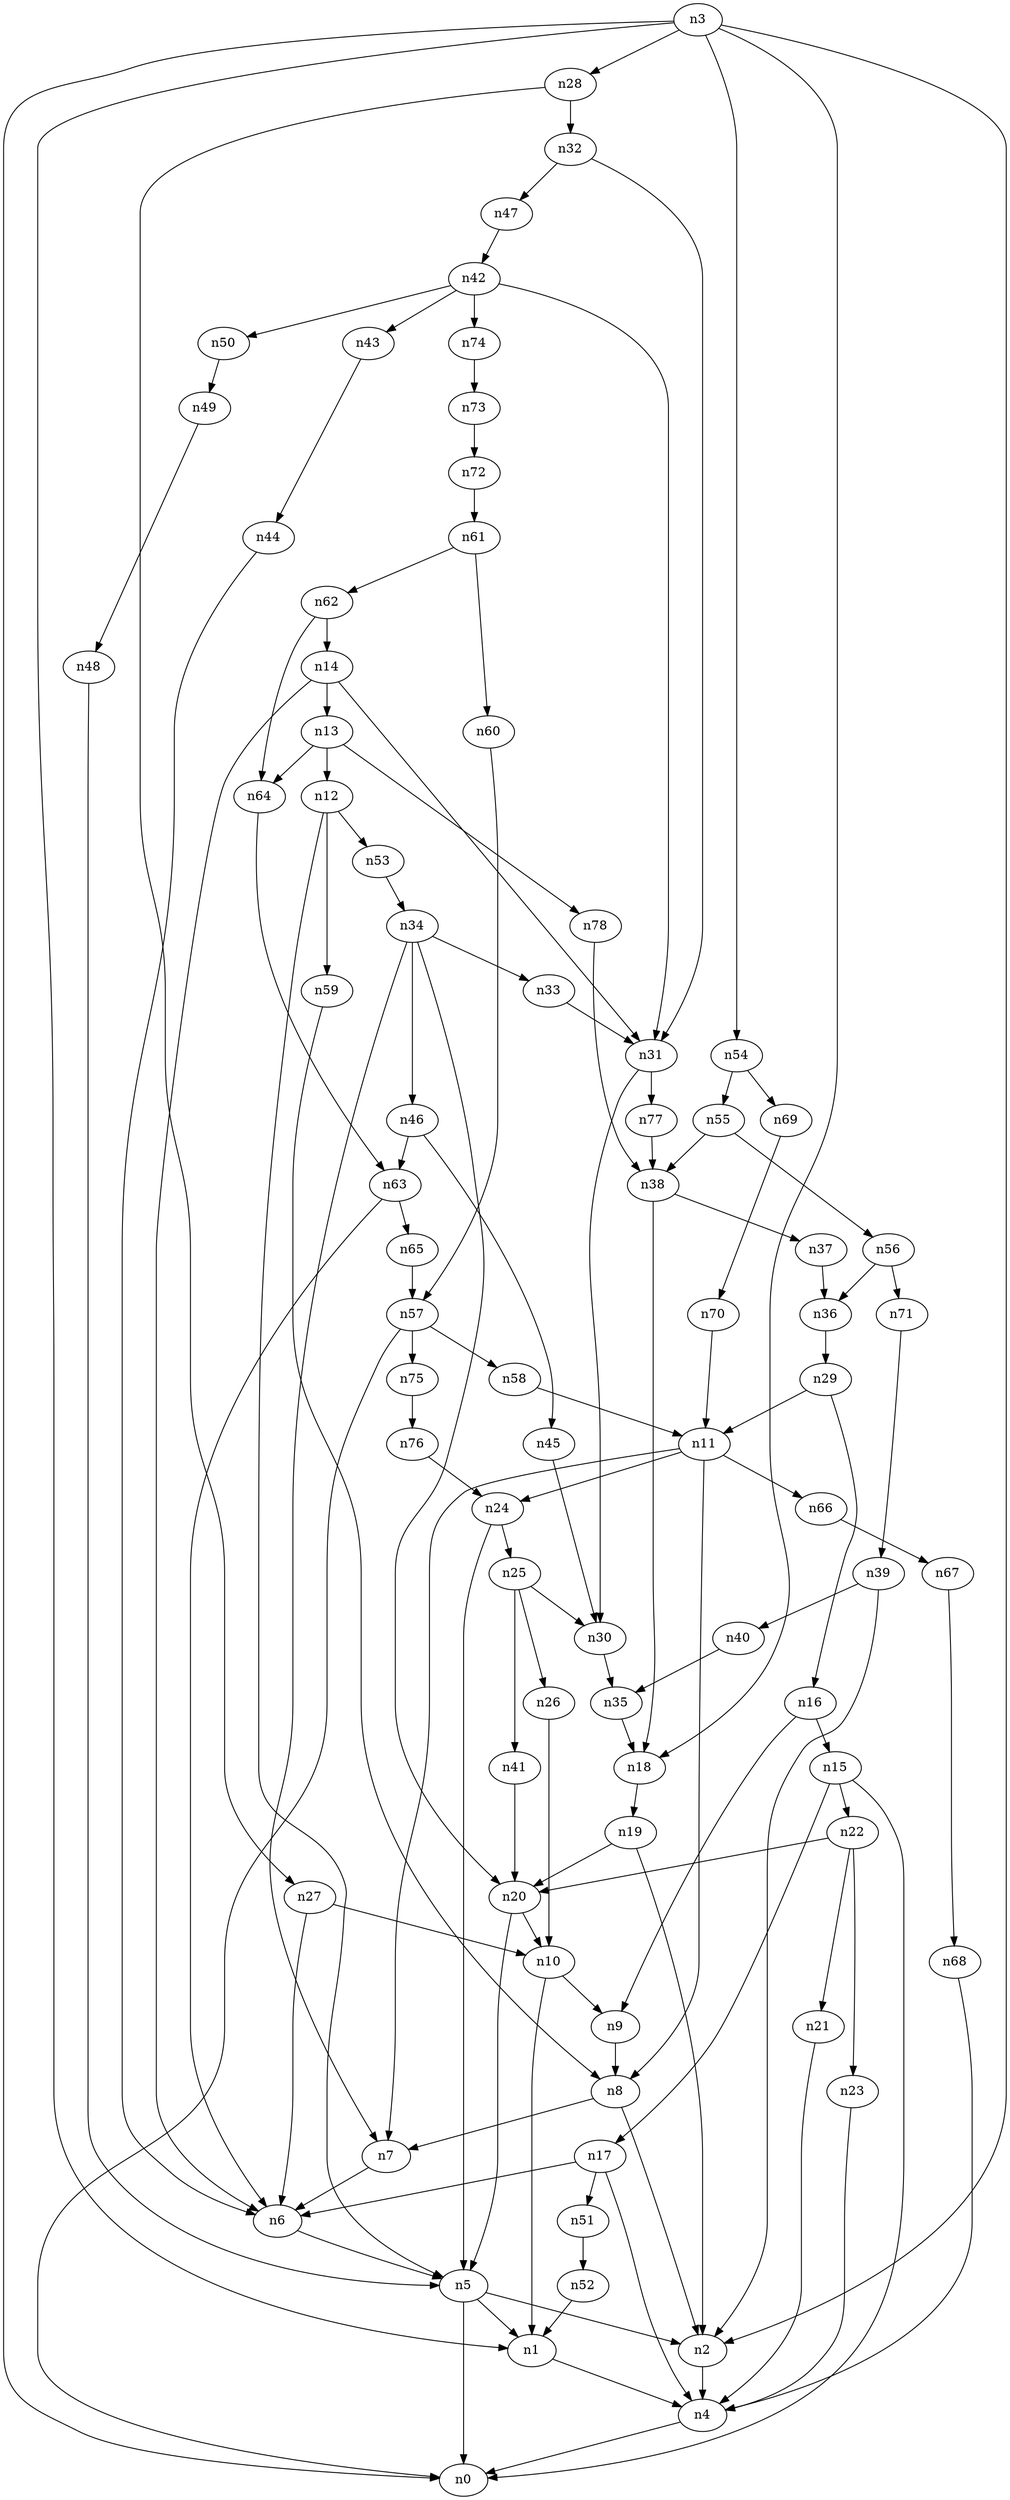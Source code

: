 digraph G {
	n1 -> n4	 [_graphml_id=e4];
	n2 -> n4	 [_graphml_id=e7];
	n3 -> n0	 [_graphml_id=e0];
	n3 -> n1	 [_graphml_id=e3];
	n3 -> n2	 [_graphml_id=e6];
	n3 -> n18	 [_graphml_id=e28];
	n3 -> n28	 [_graphml_id=e44];
	n3 -> n54	 [_graphml_id=e88];
	n4 -> n0	 [_graphml_id=e1];
	n5 -> n0	 [_graphml_id=e2];
	n5 -> n1	 [_graphml_id=e5];
	n5 -> n2	 [_graphml_id=e8];
	n6 -> n5	 [_graphml_id=e9];
	n7 -> n6	 [_graphml_id=e10];
	n8 -> n2	 [_graphml_id=e12];
	n8 -> n7	 [_graphml_id=e11];
	n9 -> n8	 [_graphml_id=e13];
	n10 -> n1	 [_graphml_id=e15];
	n10 -> n9	 [_graphml_id=e14];
	n11 -> n7	 [_graphml_id=e17];
	n11 -> n8	 [_graphml_id=e16];
	n11 -> n24	 [_graphml_id=e47];
	n11 -> n66	 [_graphml_id=e108];
	n12 -> n5	 [_graphml_id=e18];
	n12 -> n53	 [_graphml_id=e86];
	n12 -> n59	 [_graphml_id=e96];
	n13 -> n12	 [_graphml_id=e19];
	n13 -> n64	 [_graphml_id=e127];
	n13 -> n78	 [_graphml_id=e128];
	n14 -> n6	 [_graphml_id=e21];
	n14 -> n13	 [_graphml_id=e20];
	n14 -> n31	 [_graphml_id=e77];
	n15 -> n0	 [_graphml_id=e22];
	n15 -> n17	 [_graphml_id=e26];
	n15 -> n22	 [_graphml_id=e37];
	n16 -> n9	 [_graphml_id=e24];
	n16 -> n15	 [_graphml_id=e23];
	n17 -> n4	 [_graphml_id=e27];
	n17 -> n6	 [_graphml_id=e25];
	n17 -> n51	 [_graphml_id=e82];
	n18 -> n19	 [_graphml_id=e29];
	n19 -> n2	 [_graphml_id=e87];
	n19 -> n20	 [_graphml_id=e30];
	n20 -> n5	 [_graphml_id=e67];
	n20 -> n10	 [_graphml_id=e31];
	n21 -> n4	 [_graphml_id=e32];
	n22 -> n20	 [_graphml_id=e34];
	n22 -> n21	 [_graphml_id=e33];
	n22 -> n23	 [_graphml_id=e36];
	n23 -> n4	 [_graphml_id=e35];
	n24 -> n5	 [_graphml_id=e38];
	n24 -> n25	 [_graphml_id=e39];
	n25 -> n26	 [_graphml_id=e40];
	n25 -> n30	 [_graphml_id=e48];
	n25 -> n41	 [_graphml_id=e65];
	n26 -> n10	 [_graphml_id=e41];
	n27 -> n6	 [_graphml_id=e57];
	n27 -> n10	 [_graphml_id=e42];
	n28 -> n27	 [_graphml_id=e43];
	n28 -> n32	 [_graphml_id=e51];
	n29 -> n11	 [_graphml_id=e45];
	n29 -> n16	 [_graphml_id=e46];
	n30 -> n35	 [_graphml_id=e56];
	n31 -> n30	 [_graphml_id=e49];
	n31 -> n77	 [_graphml_id=e126];
	n32 -> n31	 [_graphml_id=e50];
	n32 -> n47	 [_graphml_id=e75];
	n33 -> n31	 [_graphml_id=e52];
	n34 -> n7	 [_graphml_id=e107];
	n34 -> n20	 [_graphml_id=e54];
	n34 -> n33	 [_graphml_id=e53];
	n34 -> n46	 [_graphml_id=e74];
	n35 -> n18	 [_graphml_id=e55];
	n36 -> n29	 [_graphml_id=e58];
	n37 -> n36	 [_graphml_id=e59];
	n38 -> n18	 [_graphml_id=e61];
	n38 -> n37	 [_graphml_id=e60];
	n39 -> n2	 [_graphml_id=e62];
	n39 -> n40	 [_graphml_id=e63];
	n40 -> n35	 [_graphml_id=e64];
	n41 -> n20	 [_graphml_id=e66];
	n42 -> n31	 [_graphml_id=e68];
	n42 -> n43	 [_graphml_id=e69];
	n42 -> n50	 [_graphml_id=e81];
	n42 -> n74	 [_graphml_id=e121];
	n43 -> n44	 [_graphml_id=e70];
	n44 -> n6	 [_graphml_id=e71];
	n45 -> n30	 [_graphml_id=e72];
	n46 -> n45	 [_graphml_id=e73];
	n46 -> n63	 [_graphml_id=e117];
	n47 -> n42	 [_graphml_id=e76];
	n48 -> n5	 [_graphml_id=e78];
	n49 -> n48	 [_graphml_id=e79];
	n50 -> n49	 [_graphml_id=e80];
	n51 -> n52	 [_graphml_id=e83];
	n52 -> n1	 [_graphml_id=e84];
	n53 -> n34	 [_graphml_id=e85];
	n54 -> n55	 [_graphml_id=e89];
	n54 -> n69	 [_graphml_id=e112];
	n55 -> n38	 [_graphml_id=e97];
	n55 -> n56	 [_graphml_id=e90];
	n56 -> n36	 [_graphml_id=e91];
	n56 -> n71	 [_graphml_id=e115];
	n57 -> n0	 [_graphml_id=e92];
	n57 -> n58	 [_graphml_id=e93];
	n57 -> n75	 [_graphml_id=e122];
	n58 -> n11	 [_graphml_id=e94];
	n59 -> n8	 [_graphml_id=e95];
	n60 -> n57	 [_graphml_id=e98];
	n61 -> n60	 [_graphml_id=e99];
	n61 -> n62	 [_graphml_id=e100];
	n62 -> n14	 [_graphml_id=e101];
	n62 -> n64	 [_graphml_id=e104];
	n63 -> n6	 [_graphml_id=e102];
	n63 -> n65	 [_graphml_id=e105];
	n64 -> n63	 [_graphml_id=e103];
	n65 -> n57	 [_graphml_id=e106];
	n66 -> n67	 [_graphml_id=e109];
	n67 -> n68	 [_graphml_id=e110];
	n68 -> n4	 [_graphml_id=e111];
	n69 -> n70	 [_graphml_id=e113];
	n70 -> n11	 [_graphml_id=e114];
	n71 -> n39	 [_graphml_id=e116];
	n72 -> n61	 [_graphml_id=e118];
	n73 -> n72	 [_graphml_id=e119];
	n74 -> n73	 [_graphml_id=e120];
	n75 -> n76	 [_graphml_id=e123];
	n76 -> n24	 [_graphml_id=e124];
	n77 -> n38	 [_graphml_id=e125];
	n78 -> n38	 [_graphml_id=e129];
}
